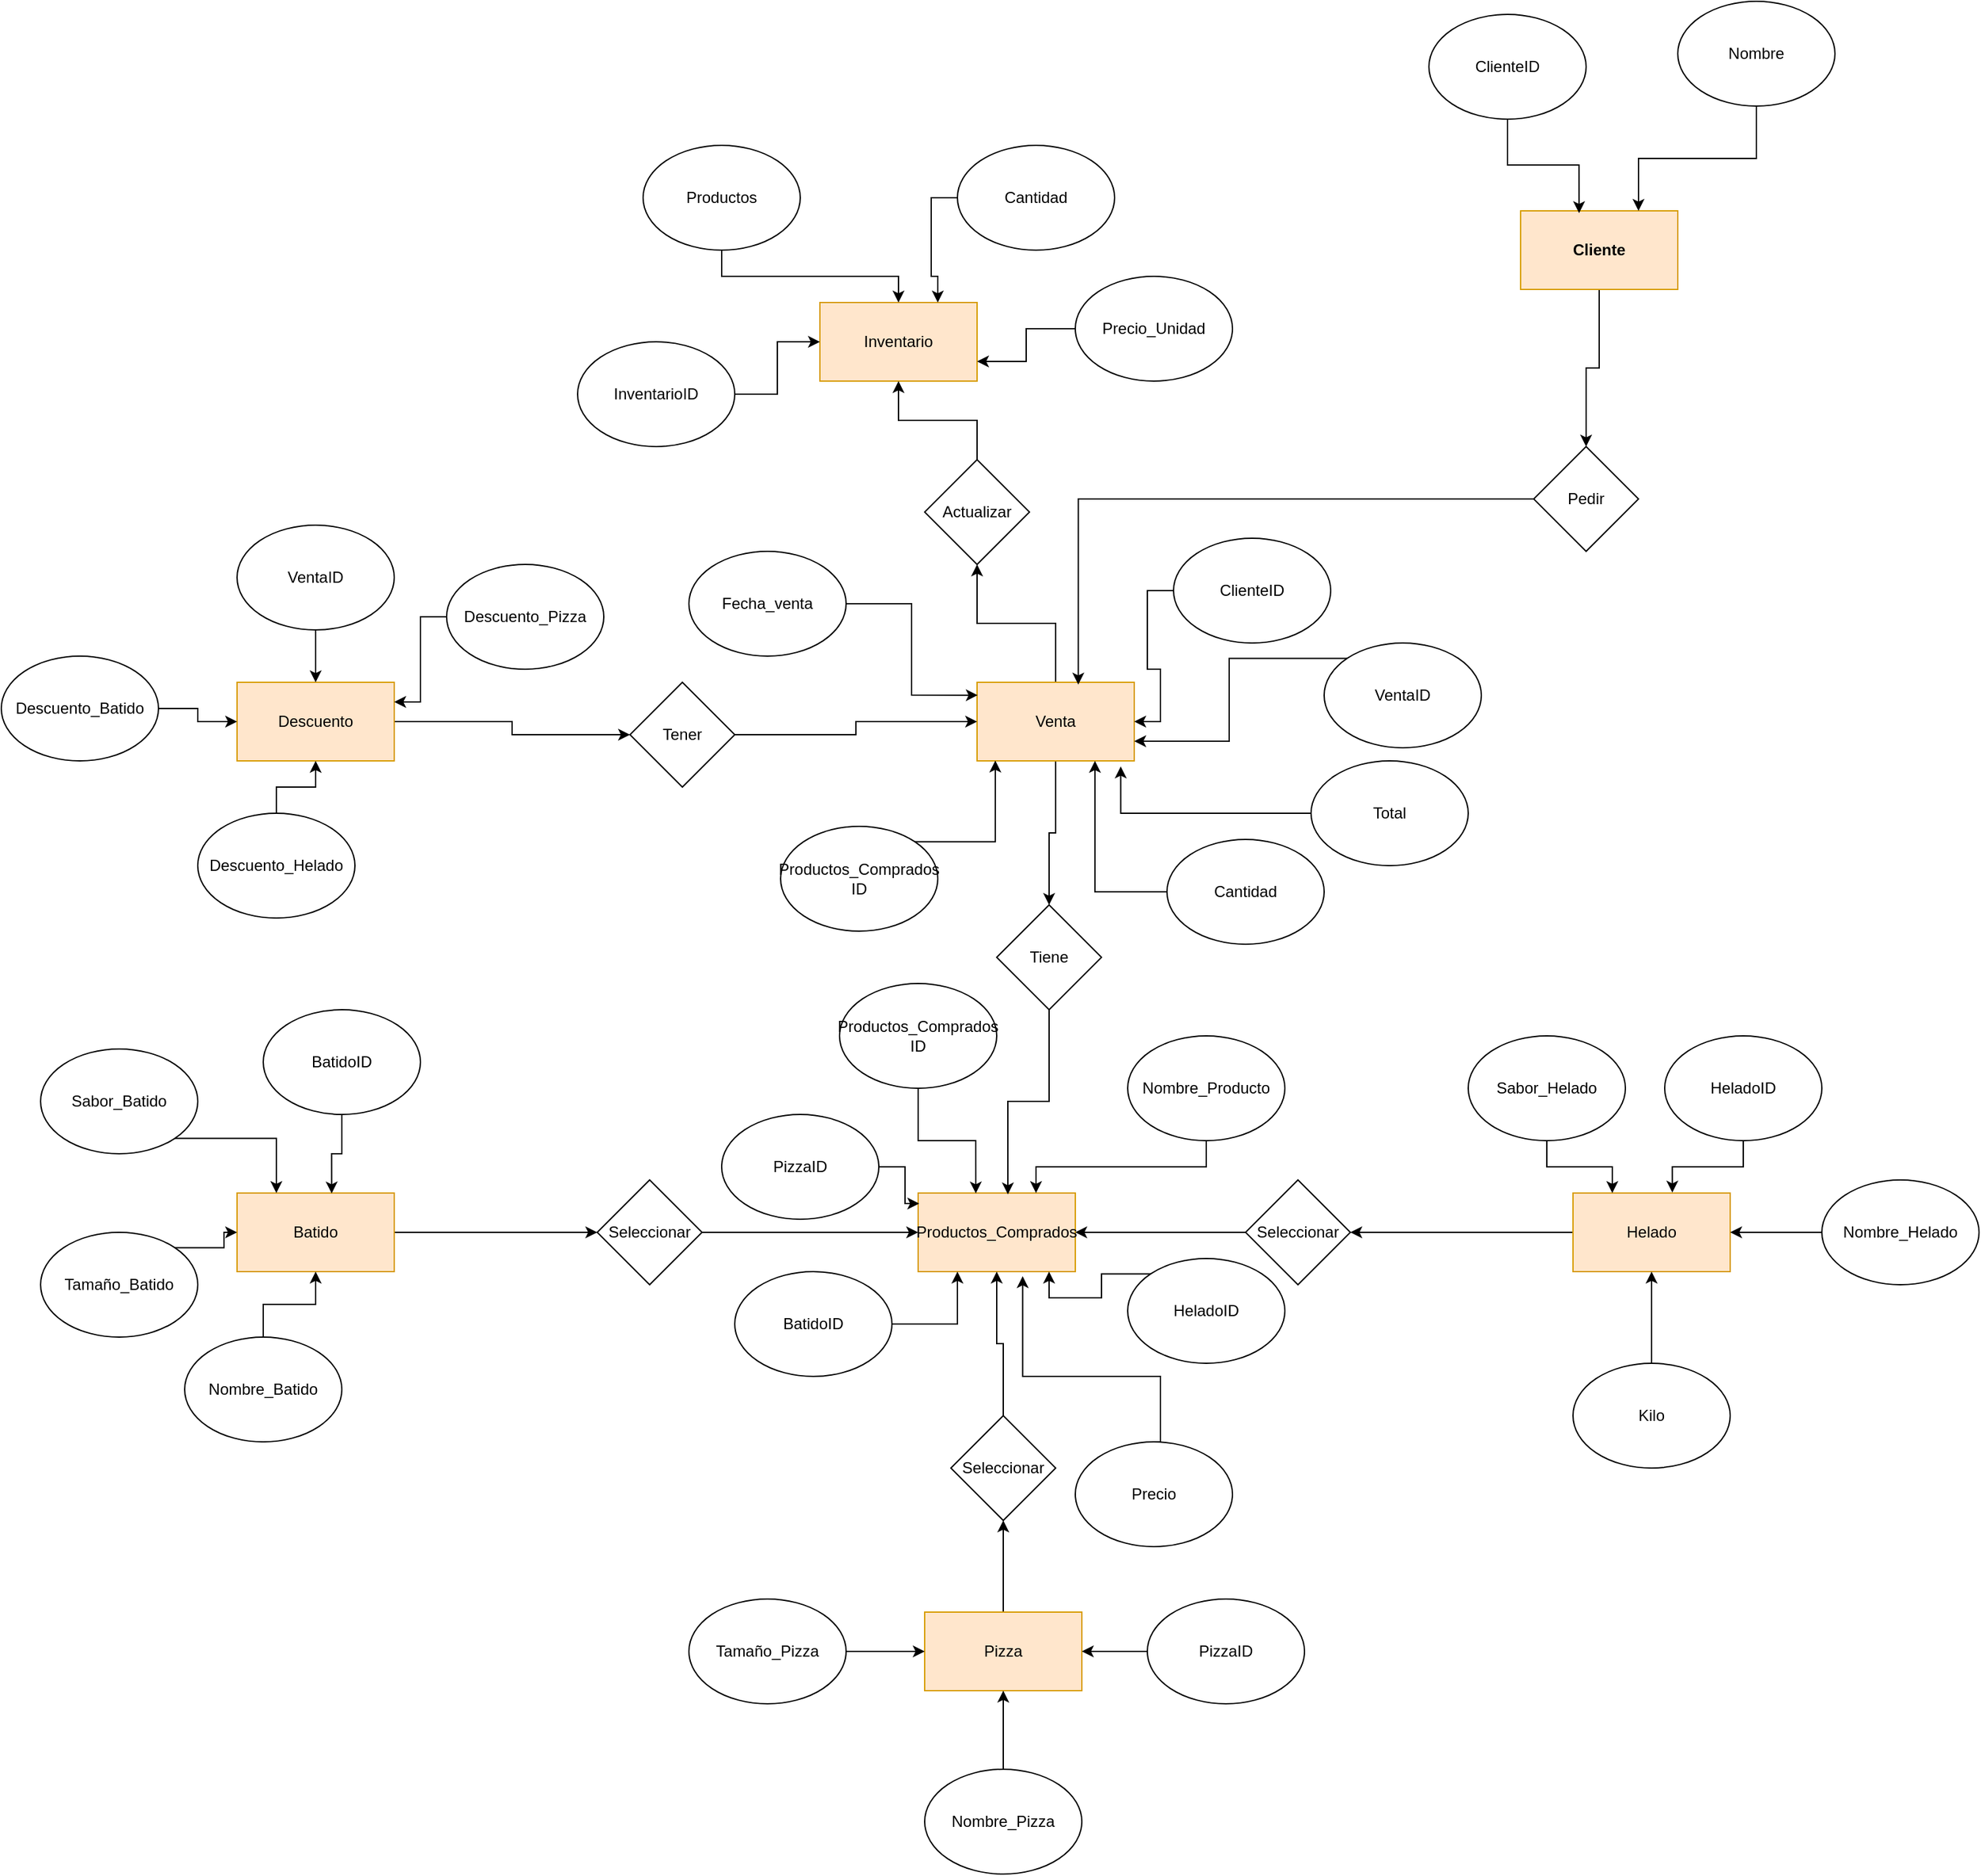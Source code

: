 <mxfile version="21.2.1" type="device">
  <diagram name="Página-1" id="I3HxCtyu9hDzIKTsM6g5">
    <mxGraphModel dx="3400" dy="1730" grid="1" gridSize="10" guides="1" tooltips="1" connect="1" arrows="1" fold="1" page="0" pageScale="1" pageWidth="827" pageHeight="1169" math="0" shadow="0">
      <root>
        <mxCell id="0" />
        <mxCell id="1" parent="0" />
        <mxCell id="dUvJ7xnpU8N0W4q3UFqf-81" value="Productos_Comprados" style="rounded=0;whiteSpace=wrap;html=1;fillColor=#ffe6cc;strokeColor=#d79b00;" parent="1" vertex="1">
          <mxGeometry x="-380" y="840" width="120" height="60" as="geometry" />
        </mxCell>
        <mxCell id="dUvJ7xnpU8N0W4q3UFqf-89" style="edgeStyle=orthogonalEdgeStyle;rounded=0;orthogonalLoop=1;jettySize=auto;html=1;exitX=0.5;exitY=1;exitDx=0;exitDy=0;entryX=0.75;entryY=0;entryDx=0;entryDy=0;" parent="1" source="dUvJ7xnpU8N0W4q3UFqf-82" target="dUvJ7xnpU8N0W4q3UFqf-81" edge="1">
          <mxGeometry relative="1" as="geometry" />
        </mxCell>
        <mxCell id="dUvJ7xnpU8N0W4q3UFqf-82" value="Nombre_Producto" style="ellipse;whiteSpace=wrap;html=1;" parent="1" vertex="1">
          <mxGeometry x="-220" y="720" width="120" height="80" as="geometry" />
        </mxCell>
        <mxCell id="dUvJ7xnpU8N0W4q3UFqf-83" value="Productos_Comprados&lt;br&gt;ID" style="ellipse;whiteSpace=wrap;html=1;" parent="1" vertex="1">
          <mxGeometry x="-440" y="680" width="120" height="80" as="geometry" />
        </mxCell>
        <mxCell id="dUvJ7xnpU8N0W4q3UFqf-84" value="Precio" style="ellipse;whiteSpace=wrap;html=1;" parent="1" vertex="1">
          <mxGeometry x="-260" y="1030" width="120" height="80" as="geometry" />
        </mxCell>
        <mxCell id="dUvJ7xnpU8N0W4q3UFqf-87" style="edgeStyle=orthogonalEdgeStyle;rounded=0;orthogonalLoop=1;jettySize=auto;html=1;exitX=0.5;exitY=0;exitDx=0;exitDy=0;entryX=0.665;entryY=1.058;entryDx=0;entryDy=0;entryPerimeter=0;" parent="1" source="dUvJ7xnpU8N0W4q3UFqf-84" target="dUvJ7xnpU8N0W4q3UFqf-81" edge="1">
          <mxGeometry relative="1" as="geometry">
            <Array as="points">
              <mxPoint x="-195" y="980" />
              <mxPoint x="-300" y="980" />
            </Array>
          </mxGeometry>
        </mxCell>
        <mxCell id="dUvJ7xnpU8N0W4q3UFqf-88" style="edgeStyle=orthogonalEdgeStyle;rounded=0;orthogonalLoop=1;jettySize=auto;html=1;exitX=0.5;exitY=1;exitDx=0;exitDy=0;entryX=0.367;entryY=0.005;entryDx=0;entryDy=0;entryPerimeter=0;" parent="1" source="dUvJ7xnpU8N0W4q3UFqf-83" target="dUvJ7xnpU8N0W4q3UFqf-81" edge="1">
          <mxGeometry relative="1" as="geometry" />
        </mxCell>
        <mxCell id="dUvJ7xnpU8N0W4q3UFqf-163" style="edgeStyle=orthogonalEdgeStyle;rounded=0;orthogonalLoop=1;jettySize=auto;html=1;exitX=0;exitY=0.5;exitDx=0;exitDy=0;entryX=1;entryY=0.5;entryDx=0;entryDy=0;" parent="1" source="dUvJ7xnpU8N0W4q3UFqf-91" target="dUvJ7xnpU8N0W4q3UFqf-160" edge="1">
          <mxGeometry relative="1" as="geometry" />
        </mxCell>
        <mxCell id="dUvJ7xnpU8N0W4q3UFqf-91" value="Helado" style="rounded=0;whiteSpace=wrap;html=1;fillColor=#ffe6cc;strokeColor=#d79b00;" parent="1" vertex="1">
          <mxGeometry x="120" y="840" width="120" height="60" as="geometry" />
        </mxCell>
        <mxCell id="dUvJ7xnpU8N0W4q3UFqf-92" value="HeladoID" style="ellipse;whiteSpace=wrap;html=1;" parent="1" vertex="1">
          <mxGeometry x="190" y="720" width="120" height="80" as="geometry" />
        </mxCell>
        <mxCell id="dUvJ7xnpU8N0W4q3UFqf-104" style="edgeStyle=orthogonalEdgeStyle;rounded=0;orthogonalLoop=1;jettySize=auto;html=1;exitX=0.5;exitY=0;exitDx=0;exitDy=0;entryX=0.5;entryY=1;entryDx=0;entryDy=0;" parent="1" source="dUvJ7xnpU8N0W4q3UFqf-93" target="dUvJ7xnpU8N0W4q3UFqf-91" edge="1">
          <mxGeometry relative="1" as="geometry" />
        </mxCell>
        <mxCell id="dUvJ7xnpU8N0W4q3UFqf-93" value="Kilo" style="ellipse;whiteSpace=wrap;html=1;" parent="1" vertex="1">
          <mxGeometry x="120" y="970" width="120" height="80" as="geometry" />
        </mxCell>
        <mxCell id="dUvJ7xnpU8N0W4q3UFqf-102" style="edgeStyle=orthogonalEdgeStyle;rounded=0;orthogonalLoop=1;jettySize=auto;html=1;exitX=0.5;exitY=1;exitDx=0;exitDy=0;entryX=0.25;entryY=0;entryDx=0;entryDy=0;" parent="1" source="dUvJ7xnpU8N0W4q3UFqf-94" target="dUvJ7xnpU8N0W4q3UFqf-91" edge="1">
          <mxGeometry relative="1" as="geometry" />
        </mxCell>
        <mxCell id="dUvJ7xnpU8N0W4q3UFqf-94" value="Sabor_Helado" style="ellipse;whiteSpace=wrap;html=1;" parent="1" vertex="1">
          <mxGeometry x="40" y="720" width="120" height="80" as="geometry" />
        </mxCell>
        <mxCell id="dUvJ7xnpU8N0W4q3UFqf-103" style="edgeStyle=orthogonalEdgeStyle;rounded=0;orthogonalLoop=1;jettySize=auto;html=1;exitX=0.5;exitY=1;exitDx=0;exitDy=0;entryX=0.632;entryY=-0.006;entryDx=0;entryDy=0;entryPerimeter=0;" parent="1" source="dUvJ7xnpU8N0W4q3UFqf-92" target="dUvJ7xnpU8N0W4q3UFqf-91" edge="1">
          <mxGeometry relative="1" as="geometry" />
        </mxCell>
        <mxCell id="dUvJ7xnpU8N0W4q3UFqf-161" style="edgeStyle=orthogonalEdgeStyle;rounded=0;orthogonalLoop=1;jettySize=auto;html=1;exitX=1;exitY=0.5;exitDx=0;exitDy=0;entryX=0;entryY=0.5;entryDx=0;entryDy=0;" parent="1" source="dUvJ7xnpU8N0W4q3UFqf-105" target="dUvJ7xnpU8N0W4q3UFqf-159" edge="1">
          <mxGeometry relative="1" as="geometry" />
        </mxCell>
        <mxCell id="dUvJ7xnpU8N0W4q3UFqf-105" value="Batido" style="rounded=0;whiteSpace=wrap;html=1;fillColor=#ffe6cc;strokeColor=#d79b00;" parent="1" vertex="1">
          <mxGeometry x="-900" y="840" width="120" height="60" as="geometry" />
        </mxCell>
        <mxCell id="sls0JJjholh__sMR9oss-5" style="edgeStyle=orthogonalEdgeStyle;rounded=0;orthogonalLoop=1;jettySize=auto;html=1;exitX=0.5;exitY=1;exitDx=0;exitDy=0;entryX=0.602;entryY=0.005;entryDx=0;entryDy=0;entryPerimeter=0;" edge="1" parent="1" source="dUvJ7xnpU8N0W4q3UFqf-106" target="dUvJ7xnpU8N0W4q3UFqf-105">
          <mxGeometry relative="1" as="geometry" />
        </mxCell>
        <mxCell id="dUvJ7xnpU8N0W4q3UFqf-106" value="BatidoID" style="ellipse;whiteSpace=wrap;html=1;" parent="1" vertex="1">
          <mxGeometry x="-880" y="700" width="120" height="80" as="geometry" />
        </mxCell>
        <mxCell id="sls0JJjholh__sMR9oss-6" style="edgeStyle=orthogonalEdgeStyle;rounded=0;orthogonalLoop=1;jettySize=auto;html=1;exitX=1;exitY=0;exitDx=0;exitDy=0;entryX=0;entryY=0.5;entryDx=0;entryDy=0;" edge="1" parent="1" source="dUvJ7xnpU8N0W4q3UFqf-107" target="dUvJ7xnpU8N0W4q3UFqf-105">
          <mxGeometry relative="1" as="geometry" />
        </mxCell>
        <mxCell id="dUvJ7xnpU8N0W4q3UFqf-107" value="Tamaño_Batido" style="ellipse;whiteSpace=wrap;html=1;" parent="1" vertex="1">
          <mxGeometry x="-1050" y="870" width="120" height="80" as="geometry" />
        </mxCell>
        <mxCell id="sls0JJjholh__sMR9oss-4" style="edgeStyle=orthogonalEdgeStyle;rounded=0;orthogonalLoop=1;jettySize=auto;html=1;exitX=1;exitY=1;exitDx=0;exitDy=0;entryX=0.25;entryY=0;entryDx=0;entryDy=0;" edge="1" parent="1" source="dUvJ7xnpU8N0W4q3UFqf-109" target="dUvJ7xnpU8N0W4q3UFqf-105">
          <mxGeometry relative="1" as="geometry" />
        </mxCell>
        <mxCell id="dUvJ7xnpU8N0W4q3UFqf-109" value="Sabor_Batido" style="ellipse;whiteSpace=wrap;html=1;" parent="1" vertex="1">
          <mxGeometry x="-1050" y="730" width="120" height="80" as="geometry" />
        </mxCell>
        <mxCell id="dUvJ7xnpU8N0W4q3UFqf-165" style="edgeStyle=orthogonalEdgeStyle;rounded=0;orthogonalLoop=1;jettySize=auto;html=1;exitX=0.5;exitY=0;exitDx=0;exitDy=0;entryX=0.5;entryY=1;entryDx=0;entryDy=0;" parent="1" source="dUvJ7xnpU8N0W4q3UFqf-110" target="dUvJ7xnpU8N0W4q3UFqf-158" edge="1">
          <mxGeometry relative="1" as="geometry" />
        </mxCell>
        <mxCell id="dUvJ7xnpU8N0W4q3UFqf-110" value="Pizza" style="rounded=0;whiteSpace=wrap;html=1;fillColor=#ffe6cc;strokeColor=#d79b00;" parent="1" vertex="1">
          <mxGeometry x="-375" y="1160" width="120" height="60" as="geometry" />
        </mxCell>
        <mxCell id="dUvJ7xnpU8N0W4q3UFqf-115" style="edgeStyle=orthogonalEdgeStyle;rounded=0;orthogonalLoop=1;jettySize=auto;html=1;exitX=0;exitY=0.5;exitDx=0;exitDy=0;entryX=1;entryY=0.5;entryDx=0;entryDy=0;" parent="1" source="dUvJ7xnpU8N0W4q3UFqf-111" target="dUvJ7xnpU8N0W4q3UFqf-110" edge="1">
          <mxGeometry relative="1" as="geometry" />
        </mxCell>
        <mxCell id="dUvJ7xnpU8N0W4q3UFqf-111" value="PizzaID" style="ellipse;whiteSpace=wrap;html=1;" parent="1" vertex="1">
          <mxGeometry x="-205" y="1150" width="120" height="80" as="geometry" />
        </mxCell>
        <mxCell id="dUvJ7xnpU8N0W4q3UFqf-114" style="edgeStyle=orthogonalEdgeStyle;rounded=0;orthogonalLoop=1;jettySize=auto;html=1;exitX=1;exitY=0.5;exitDx=0;exitDy=0;entryX=0;entryY=0.5;entryDx=0;entryDy=0;" parent="1" source="dUvJ7xnpU8N0W4q3UFqf-112" target="dUvJ7xnpU8N0W4q3UFqf-110" edge="1">
          <mxGeometry relative="1" as="geometry" />
        </mxCell>
        <mxCell id="dUvJ7xnpU8N0W4q3UFqf-112" value="Tamaño_Pizza" style="ellipse;whiteSpace=wrap;html=1;" parent="1" vertex="1">
          <mxGeometry x="-555" y="1150" width="120" height="80" as="geometry" />
        </mxCell>
        <mxCell id="dUvJ7xnpU8N0W4q3UFqf-116" style="edgeStyle=orthogonalEdgeStyle;rounded=0;orthogonalLoop=1;jettySize=auto;html=1;exitX=0.5;exitY=0;exitDx=0;exitDy=0;entryX=0.5;entryY=1;entryDx=0;entryDy=0;" parent="1" source="dUvJ7xnpU8N0W4q3UFqf-113" target="dUvJ7xnpU8N0W4q3UFqf-110" edge="1">
          <mxGeometry relative="1" as="geometry" />
        </mxCell>
        <mxCell id="dUvJ7xnpU8N0W4q3UFqf-113" value="Nombre_Pizza" style="ellipse;whiteSpace=wrap;html=1;" parent="1" vertex="1">
          <mxGeometry x="-375" y="1280" width="120" height="80" as="geometry" />
        </mxCell>
        <mxCell id="dUvJ7xnpU8N0W4q3UFqf-156" style="edgeStyle=orthogonalEdgeStyle;rounded=0;orthogonalLoop=1;jettySize=auto;html=1;exitX=0.5;exitY=1;exitDx=0;exitDy=0;" parent="1" source="dUvJ7xnpU8N0W4q3UFqf-117" target="dUvJ7xnpU8N0W4q3UFqf-149" edge="1">
          <mxGeometry relative="1" as="geometry" />
        </mxCell>
        <mxCell id="sls0JJjholh__sMR9oss-10" style="edgeStyle=orthogonalEdgeStyle;rounded=0;orthogonalLoop=1;jettySize=auto;html=1;exitX=0.5;exitY=0;exitDx=0;exitDy=0;entryX=0.5;entryY=1;entryDx=0;entryDy=0;" edge="1" parent="1" source="dUvJ7xnpU8N0W4q3UFqf-117" target="dUvJ7xnpU8N0W4q3UFqf-182">
          <mxGeometry relative="1" as="geometry" />
        </mxCell>
        <mxCell id="dUvJ7xnpU8N0W4q3UFqf-117" value="Venta" style="rounded=0;whiteSpace=wrap;html=1;fillColor=#ffe6cc;strokeColor=#d79b00;" parent="1" vertex="1">
          <mxGeometry x="-335" y="450" width="120" height="60" as="geometry" />
        </mxCell>
        <mxCell id="dUvJ7xnpU8N0W4q3UFqf-118" value="VentaID" style="ellipse;whiteSpace=wrap;html=1;" parent="1" vertex="1">
          <mxGeometry x="-70" y="420" width="120" height="80" as="geometry" />
        </mxCell>
        <mxCell id="dUvJ7xnpU8N0W4q3UFqf-119" value="Fecha_venta" style="ellipse;whiteSpace=wrap;html=1;" parent="1" vertex="1">
          <mxGeometry x="-555" y="350" width="120" height="80" as="geometry" />
        </mxCell>
        <mxCell id="dUvJ7xnpU8N0W4q3UFqf-127" style="edgeStyle=orthogonalEdgeStyle;rounded=0;orthogonalLoop=1;jettySize=auto;html=1;entryX=0.914;entryY=1.071;entryDx=0;entryDy=0;entryPerimeter=0;" parent="1" source="dUvJ7xnpU8N0W4q3UFqf-120" target="dUvJ7xnpU8N0W4q3UFqf-117" edge="1">
          <mxGeometry relative="1" as="geometry">
            <mxPoint x="-390" y="600" as="sourcePoint" />
            <mxPoint x="-300" y="520" as="targetPoint" />
            <Array as="points">
              <mxPoint x="-30" y="550" />
              <mxPoint x="-225" y="550" />
            </Array>
          </mxGeometry>
        </mxCell>
        <mxCell id="dUvJ7xnpU8N0W4q3UFqf-120" value="Total" style="ellipse;whiteSpace=wrap;html=1;" parent="1" vertex="1">
          <mxGeometry x="-80" y="510" width="120" height="80" as="geometry" />
        </mxCell>
        <mxCell id="dUvJ7xnpU8N0W4q3UFqf-121" value="ClienteID" style="ellipse;whiteSpace=wrap;html=1;" parent="1" vertex="1">
          <mxGeometry x="-185" y="340" width="120" height="80" as="geometry" />
        </mxCell>
        <mxCell id="dUvJ7xnpU8N0W4q3UFqf-124" style="edgeStyle=orthogonalEdgeStyle;rounded=0;orthogonalLoop=1;jettySize=auto;html=1;exitX=1;exitY=0.5;exitDx=0;exitDy=0;entryX=0.004;entryY=0.164;entryDx=0;entryDy=0;entryPerimeter=0;" parent="1" source="dUvJ7xnpU8N0W4q3UFqf-119" target="dUvJ7xnpU8N0W4q3UFqf-117" edge="1">
          <mxGeometry relative="1" as="geometry" />
        </mxCell>
        <mxCell id="dUvJ7xnpU8N0W4q3UFqf-126" style="edgeStyle=orthogonalEdgeStyle;rounded=0;orthogonalLoop=1;jettySize=auto;html=1;exitX=0;exitY=0.5;exitDx=0;exitDy=0;entryX=1;entryY=0.5;entryDx=0;entryDy=0;" parent="1" source="dUvJ7xnpU8N0W4q3UFqf-121" target="dUvJ7xnpU8N0W4q3UFqf-117" edge="1">
          <mxGeometry relative="1" as="geometry" />
        </mxCell>
        <mxCell id="dUvJ7xnpU8N0W4q3UFqf-128" style="edgeStyle=orthogonalEdgeStyle;rounded=0;orthogonalLoop=1;jettySize=auto;html=1;exitX=0;exitY=0;exitDx=0;exitDy=0;entryX=1;entryY=0.75;entryDx=0;entryDy=0;" parent="1" source="dUvJ7xnpU8N0W4q3UFqf-118" target="dUvJ7xnpU8N0W4q3UFqf-117" edge="1">
          <mxGeometry relative="1" as="geometry" />
        </mxCell>
        <mxCell id="dUvJ7xnpU8N0W4q3UFqf-133" value="Pedir" style="rhombus;whiteSpace=wrap;html=1;" parent="1" vertex="1">
          <mxGeometry x="90" y="270" width="80" height="80" as="geometry" />
        </mxCell>
        <mxCell id="dUvJ7xnpU8N0W4q3UFqf-135" style="edgeStyle=orthogonalEdgeStyle;rounded=0;orthogonalLoop=1;jettySize=auto;html=1;entryX=0.644;entryY=0.029;entryDx=0;entryDy=0;entryPerimeter=0;" parent="1" source="dUvJ7xnpU8N0W4q3UFqf-133" target="dUvJ7xnpU8N0W4q3UFqf-117" edge="1">
          <mxGeometry relative="1" as="geometry" />
        </mxCell>
        <mxCell id="dUvJ7xnpU8N0W4q3UFqf-138" style="edgeStyle=orthogonalEdgeStyle;rounded=0;orthogonalLoop=1;jettySize=auto;html=1;entryX=0.5;entryY=0;entryDx=0;entryDy=0;" parent="1" source="dUvJ7xnpU8N0W4q3UFqf-139" target="dUvJ7xnpU8N0W4q3UFqf-133" edge="1">
          <mxGeometry relative="1" as="geometry">
            <mxPoint x="140" y="220" as="targetPoint" />
          </mxGeometry>
        </mxCell>
        <mxCell id="dUvJ7xnpU8N0W4q3UFqf-139" value="&lt;b&gt;Cliente&lt;/b&gt;" style="rounded=0;whiteSpace=wrap;html=1;fillColor=#ffe6cc;strokeColor=#d79b00;" parent="1" vertex="1">
          <mxGeometry x="80" y="90" width="120" height="60" as="geometry" />
        </mxCell>
        <mxCell id="dUvJ7xnpU8N0W4q3UFqf-140" style="edgeStyle=orthogonalEdgeStyle;rounded=0;orthogonalLoop=1;jettySize=auto;html=1;exitX=0.5;exitY=1;exitDx=0;exitDy=0;entryX=0.75;entryY=0;entryDx=0;entryDy=0;" parent="1" source="dUvJ7xnpU8N0W4q3UFqf-141" target="dUvJ7xnpU8N0W4q3UFqf-139" edge="1">
          <mxGeometry relative="1" as="geometry" />
        </mxCell>
        <mxCell id="dUvJ7xnpU8N0W4q3UFqf-141" value="Nombre" style="ellipse;whiteSpace=wrap;html=1;" parent="1" vertex="1">
          <mxGeometry x="200" y="-70" width="120" height="80" as="geometry" />
        </mxCell>
        <mxCell id="dUvJ7xnpU8N0W4q3UFqf-149" value="Tiene" style="rhombus;whiteSpace=wrap;html=1;" parent="1" vertex="1">
          <mxGeometry x="-320" y="620" width="80" height="80" as="geometry" />
        </mxCell>
        <mxCell id="dUvJ7xnpU8N0W4q3UFqf-152" style="edgeStyle=orthogonalEdgeStyle;rounded=0;orthogonalLoop=1;jettySize=auto;html=1;exitX=0;exitY=0.5;exitDx=0;exitDy=0;entryX=0.75;entryY=1;entryDx=0;entryDy=0;" parent="1" source="dUvJ7xnpU8N0W4q3UFqf-150" target="dUvJ7xnpU8N0W4q3UFqf-117" edge="1">
          <mxGeometry relative="1" as="geometry" />
        </mxCell>
        <mxCell id="dUvJ7xnpU8N0W4q3UFqf-150" value="Cantidad" style="ellipse;whiteSpace=wrap;html=1;" parent="1" vertex="1">
          <mxGeometry x="-190" y="570" width="120" height="80" as="geometry" />
        </mxCell>
        <mxCell id="dUvJ7xnpU8N0W4q3UFqf-151" value="Productos_Comprados&lt;br&gt;ID" style="ellipse;whiteSpace=wrap;html=1;" parent="1" vertex="1">
          <mxGeometry x="-485" y="560" width="120" height="80" as="geometry" />
        </mxCell>
        <mxCell id="dUvJ7xnpU8N0W4q3UFqf-153" style="edgeStyle=orthogonalEdgeStyle;rounded=0;orthogonalLoop=1;jettySize=auto;html=1;exitX=1;exitY=0;exitDx=0;exitDy=0;entryX=0.116;entryY=0.996;entryDx=0;entryDy=0;entryPerimeter=0;" parent="1" source="dUvJ7xnpU8N0W4q3UFqf-151" target="dUvJ7xnpU8N0W4q3UFqf-117" edge="1">
          <mxGeometry relative="1" as="geometry" />
        </mxCell>
        <mxCell id="dUvJ7xnpU8N0W4q3UFqf-157" style="edgeStyle=orthogonalEdgeStyle;rounded=0;orthogonalLoop=1;jettySize=auto;html=1;exitX=0.5;exitY=1;exitDx=0;exitDy=0;entryX=0.571;entryY=0.017;entryDx=0;entryDy=0;entryPerimeter=0;" parent="1" source="dUvJ7xnpU8N0W4q3UFqf-149" target="dUvJ7xnpU8N0W4q3UFqf-81" edge="1">
          <mxGeometry relative="1" as="geometry" />
        </mxCell>
        <mxCell id="dUvJ7xnpU8N0W4q3UFqf-166" style="edgeStyle=orthogonalEdgeStyle;rounded=0;orthogonalLoop=1;jettySize=auto;html=1;exitX=0.5;exitY=0;exitDx=0;exitDy=0;entryX=0.5;entryY=1;entryDx=0;entryDy=0;" parent="1" source="dUvJ7xnpU8N0W4q3UFqf-158" target="dUvJ7xnpU8N0W4q3UFqf-81" edge="1">
          <mxGeometry relative="1" as="geometry" />
        </mxCell>
        <mxCell id="dUvJ7xnpU8N0W4q3UFqf-158" value="Seleccionar" style="rhombus;whiteSpace=wrap;html=1;" parent="1" vertex="1">
          <mxGeometry x="-355" y="1010" width="80" height="80" as="geometry" />
        </mxCell>
        <mxCell id="dUvJ7xnpU8N0W4q3UFqf-162" style="edgeStyle=orthogonalEdgeStyle;rounded=0;orthogonalLoop=1;jettySize=auto;html=1;exitX=1;exitY=0.5;exitDx=0;exitDy=0;entryX=0;entryY=0.5;entryDx=0;entryDy=0;" parent="1" source="dUvJ7xnpU8N0W4q3UFqf-159" target="dUvJ7xnpU8N0W4q3UFqf-81" edge="1">
          <mxGeometry relative="1" as="geometry" />
        </mxCell>
        <mxCell id="dUvJ7xnpU8N0W4q3UFqf-159" value="Seleccionar" style="rhombus;whiteSpace=wrap;html=1;" parent="1" vertex="1">
          <mxGeometry x="-625" y="830" width="80" height="80" as="geometry" />
        </mxCell>
        <mxCell id="dUvJ7xnpU8N0W4q3UFqf-164" style="edgeStyle=orthogonalEdgeStyle;rounded=0;orthogonalLoop=1;jettySize=auto;html=1;exitX=0;exitY=0.5;exitDx=0;exitDy=0;entryX=1;entryY=0.5;entryDx=0;entryDy=0;" parent="1" source="dUvJ7xnpU8N0W4q3UFqf-160" target="dUvJ7xnpU8N0W4q3UFqf-81" edge="1">
          <mxGeometry relative="1" as="geometry" />
        </mxCell>
        <mxCell id="dUvJ7xnpU8N0W4q3UFqf-160" value="Seleccionar" style="rhombus;whiteSpace=wrap;html=1;" parent="1" vertex="1">
          <mxGeometry x="-130" y="830" width="80" height="80" as="geometry" />
        </mxCell>
        <mxCell id="dUvJ7xnpU8N0W4q3UFqf-167" value="ClienteID" style="ellipse;whiteSpace=wrap;html=1;" parent="1" vertex="1">
          <mxGeometry x="10" y="-60" width="120" height="80" as="geometry" />
        </mxCell>
        <mxCell id="dUvJ7xnpU8N0W4q3UFqf-168" style="edgeStyle=orthogonalEdgeStyle;rounded=0;orthogonalLoop=1;jettySize=auto;html=1;exitX=0.5;exitY=1;exitDx=0;exitDy=0;entryX=0.372;entryY=0.029;entryDx=0;entryDy=0;entryPerimeter=0;" parent="1" source="dUvJ7xnpU8N0W4q3UFqf-167" target="dUvJ7xnpU8N0W4q3UFqf-139" edge="1">
          <mxGeometry relative="1" as="geometry" />
        </mxCell>
        <mxCell id="dUvJ7xnpU8N0W4q3UFqf-175" value="Inventario" style="rounded=0;whiteSpace=wrap;html=1;fillColor=#ffe6cc;strokeColor=#d79b00;" parent="1" vertex="1">
          <mxGeometry x="-455" y="160" width="120" height="60" as="geometry" />
        </mxCell>
        <mxCell id="dUvJ7xnpU8N0W4q3UFqf-187" style="edgeStyle=orthogonalEdgeStyle;rounded=0;orthogonalLoop=1;jettySize=auto;html=1;exitX=0.5;exitY=1;exitDx=0;exitDy=0;" parent="1" source="dUvJ7xnpU8N0W4q3UFqf-176" target="dUvJ7xnpU8N0W4q3UFqf-175" edge="1">
          <mxGeometry relative="1" as="geometry" />
        </mxCell>
        <mxCell id="dUvJ7xnpU8N0W4q3UFqf-176" value="Productos" style="ellipse;whiteSpace=wrap;html=1;" parent="1" vertex="1">
          <mxGeometry x="-590" y="40" width="120" height="80" as="geometry" />
        </mxCell>
        <mxCell id="dUvJ7xnpU8N0W4q3UFqf-188" style="edgeStyle=orthogonalEdgeStyle;rounded=0;orthogonalLoop=1;jettySize=auto;html=1;exitX=0;exitY=0.5;exitDx=0;exitDy=0;entryX=0.75;entryY=0;entryDx=0;entryDy=0;" parent="1" source="dUvJ7xnpU8N0W4q3UFqf-179" target="dUvJ7xnpU8N0W4q3UFqf-175" edge="1">
          <mxGeometry relative="1" as="geometry" />
        </mxCell>
        <mxCell id="dUvJ7xnpU8N0W4q3UFqf-179" value="Cantidad" style="ellipse;whiteSpace=wrap;html=1;" parent="1" vertex="1">
          <mxGeometry x="-350" y="40" width="120" height="80" as="geometry" />
        </mxCell>
        <mxCell id="dUvJ7xnpU8N0W4q3UFqf-185" style="edgeStyle=orthogonalEdgeStyle;rounded=0;orthogonalLoop=1;jettySize=auto;html=1;exitX=0;exitY=0.5;exitDx=0;exitDy=0;entryX=1;entryY=0.75;entryDx=0;entryDy=0;" parent="1" source="dUvJ7xnpU8N0W4q3UFqf-180" target="dUvJ7xnpU8N0W4q3UFqf-175" edge="1">
          <mxGeometry relative="1" as="geometry" />
        </mxCell>
        <mxCell id="dUvJ7xnpU8N0W4q3UFqf-180" value="Precio_Unidad" style="ellipse;whiteSpace=wrap;html=1;" parent="1" vertex="1">
          <mxGeometry x="-260" y="140" width="120" height="80" as="geometry" />
        </mxCell>
        <mxCell id="dUvJ7xnpU8N0W4q3UFqf-186" style="edgeStyle=orthogonalEdgeStyle;rounded=0;orthogonalLoop=1;jettySize=auto;html=1;exitX=1;exitY=0.5;exitDx=0;exitDy=0;" parent="1" source="dUvJ7xnpU8N0W4q3UFqf-181" target="dUvJ7xnpU8N0W4q3UFqf-175" edge="1">
          <mxGeometry relative="1" as="geometry" />
        </mxCell>
        <mxCell id="dUvJ7xnpU8N0W4q3UFqf-181" value="InventarioID" style="ellipse;whiteSpace=wrap;html=1;" parent="1" vertex="1">
          <mxGeometry x="-640" y="190" width="120" height="80" as="geometry" />
        </mxCell>
        <mxCell id="sls0JJjholh__sMR9oss-11" style="edgeStyle=orthogonalEdgeStyle;rounded=0;orthogonalLoop=1;jettySize=auto;html=1;exitX=0.5;exitY=0;exitDx=0;exitDy=0;entryX=0.5;entryY=1;entryDx=0;entryDy=0;" edge="1" parent="1" source="dUvJ7xnpU8N0W4q3UFqf-182" target="dUvJ7xnpU8N0W4q3UFqf-175">
          <mxGeometry relative="1" as="geometry" />
        </mxCell>
        <mxCell id="dUvJ7xnpU8N0W4q3UFqf-182" value="Actualizar" style="rhombus;whiteSpace=wrap;html=1;" parent="1" vertex="1">
          <mxGeometry x="-375" y="280" width="80" height="80" as="geometry" />
        </mxCell>
        <mxCell id="sls0JJjholh__sMR9oss-2" style="edgeStyle=orthogonalEdgeStyle;rounded=0;orthogonalLoop=1;jettySize=auto;html=1;exitX=0;exitY=0.5;exitDx=0;exitDy=0;entryX=1;entryY=0.5;entryDx=0;entryDy=0;" edge="1" parent="1" source="sls0JJjholh__sMR9oss-1" target="dUvJ7xnpU8N0W4q3UFqf-91">
          <mxGeometry relative="1" as="geometry" />
        </mxCell>
        <mxCell id="sls0JJjholh__sMR9oss-1" value="Nombre_Helado" style="ellipse;whiteSpace=wrap;html=1;" vertex="1" parent="1">
          <mxGeometry x="310" y="830" width="120" height="80" as="geometry" />
        </mxCell>
        <mxCell id="sls0JJjholh__sMR9oss-7" style="edgeStyle=orthogonalEdgeStyle;rounded=0;orthogonalLoop=1;jettySize=auto;html=1;exitX=0.5;exitY=0;exitDx=0;exitDy=0;entryX=0.5;entryY=1;entryDx=0;entryDy=0;" edge="1" parent="1" source="sls0JJjholh__sMR9oss-3" target="dUvJ7xnpU8N0W4q3UFqf-105">
          <mxGeometry relative="1" as="geometry" />
        </mxCell>
        <mxCell id="sls0JJjholh__sMR9oss-3" value="Nombre_Batido" style="ellipse;whiteSpace=wrap;html=1;" vertex="1" parent="1">
          <mxGeometry x="-940" y="950" width="120" height="80" as="geometry" />
        </mxCell>
        <mxCell id="sls0JJjholh__sMR9oss-35" style="edgeStyle=orthogonalEdgeStyle;rounded=0;orthogonalLoop=1;jettySize=auto;html=1;exitX=1;exitY=0.5;exitDx=0;exitDy=0;entryX=0;entryY=0.5;entryDx=0;entryDy=0;" edge="1" parent="1" source="sls0JJjholh__sMR9oss-8" target="sls0JJjholh__sMR9oss-34">
          <mxGeometry relative="1" as="geometry" />
        </mxCell>
        <mxCell id="sls0JJjholh__sMR9oss-8" value="Descuento" style="rounded=0;whiteSpace=wrap;html=1;fillColor=#ffe6cc;strokeColor=#d79b00;" vertex="1" parent="1">
          <mxGeometry x="-900" y="450" width="120" height="60" as="geometry" />
        </mxCell>
        <mxCell id="sls0JJjholh__sMR9oss-20" style="edgeStyle=orthogonalEdgeStyle;rounded=0;orthogonalLoop=1;jettySize=auto;html=1;exitX=1;exitY=0.5;exitDx=0;exitDy=0;entryX=0.25;entryY=1;entryDx=0;entryDy=0;" edge="1" parent="1" source="sls0JJjholh__sMR9oss-16" target="dUvJ7xnpU8N0W4q3UFqf-81">
          <mxGeometry relative="1" as="geometry" />
        </mxCell>
        <mxCell id="sls0JJjholh__sMR9oss-16" value="BatidoID" style="ellipse;whiteSpace=wrap;html=1;" vertex="1" parent="1">
          <mxGeometry x="-520" y="900" width="120" height="80" as="geometry" />
        </mxCell>
        <mxCell id="sls0JJjholh__sMR9oss-22" style="edgeStyle=orthogonalEdgeStyle;rounded=0;orthogonalLoop=1;jettySize=auto;html=1;exitX=1;exitY=0.5;exitDx=0;exitDy=0;entryX=0.007;entryY=0.134;entryDx=0;entryDy=0;entryPerimeter=0;" edge="1" parent="1" source="sls0JJjholh__sMR9oss-17" target="dUvJ7xnpU8N0W4q3UFqf-81">
          <mxGeometry relative="1" as="geometry" />
        </mxCell>
        <mxCell id="sls0JJjholh__sMR9oss-17" value="PizzaID" style="ellipse;whiteSpace=wrap;html=1;" vertex="1" parent="1">
          <mxGeometry x="-530" y="780" width="120" height="80" as="geometry" />
        </mxCell>
        <mxCell id="sls0JJjholh__sMR9oss-23" style="edgeStyle=orthogonalEdgeStyle;rounded=0;orthogonalLoop=1;jettySize=auto;html=1;exitX=0;exitY=0;exitDx=0;exitDy=0;entryX=0.833;entryY=1;entryDx=0;entryDy=0;entryPerimeter=0;" edge="1" parent="1" source="sls0JJjholh__sMR9oss-18" target="dUvJ7xnpU8N0W4q3UFqf-81">
          <mxGeometry relative="1" as="geometry" />
        </mxCell>
        <mxCell id="sls0JJjholh__sMR9oss-18" value="HeladoID" style="ellipse;whiteSpace=wrap;html=1;" vertex="1" parent="1">
          <mxGeometry x="-220" y="890" width="120" height="80" as="geometry" />
        </mxCell>
        <mxCell id="sls0JJjholh__sMR9oss-25" style="edgeStyle=orthogonalEdgeStyle;rounded=0;orthogonalLoop=1;jettySize=auto;html=1;exitX=0.5;exitY=1;exitDx=0;exitDy=0;" edge="1" parent="1" source="sls0JJjholh__sMR9oss-24" target="sls0JJjholh__sMR9oss-8">
          <mxGeometry relative="1" as="geometry" />
        </mxCell>
        <mxCell id="sls0JJjholh__sMR9oss-24" value="VentaID" style="ellipse;whiteSpace=wrap;html=1;" vertex="1" parent="1">
          <mxGeometry x="-900" y="330" width="120" height="80" as="geometry" />
        </mxCell>
        <mxCell id="sls0JJjholh__sMR9oss-29" style="edgeStyle=orthogonalEdgeStyle;rounded=0;orthogonalLoop=1;jettySize=auto;html=1;exitX=1;exitY=0.5;exitDx=0;exitDy=0;" edge="1" parent="1" source="sls0JJjholh__sMR9oss-26" target="sls0JJjholh__sMR9oss-8">
          <mxGeometry relative="1" as="geometry" />
        </mxCell>
        <mxCell id="sls0JJjholh__sMR9oss-26" value="Descuento_Batido" style="ellipse;whiteSpace=wrap;html=1;" vertex="1" parent="1">
          <mxGeometry x="-1080" y="430" width="120" height="80" as="geometry" />
        </mxCell>
        <mxCell id="sls0JJjholh__sMR9oss-33" style="edgeStyle=orthogonalEdgeStyle;rounded=0;orthogonalLoop=1;jettySize=auto;html=1;exitX=0;exitY=0.5;exitDx=0;exitDy=0;entryX=1;entryY=0.25;entryDx=0;entryDy=0;" edge="1" parent="1" source="sls0JJjholh__sMR9oss-27" target="sls0JJjholh__sMR9oss-8">
          <mxGeometry relative="1" as="geometry" />
        </mxCell>
        <mxCell id="sls0JJjholh__sMR9oss-27" value="Descuento_Pizza" style="ellipse;whiteSpace=wrap;html=1;" vertex="1" parent="1">
          <mxGeometry x="-740" y="360" width="120" height="80" as="geometry" />
        </mxCell>
        <mxCell id="sls0JJjholh__sMR9oss-31" style="edgeStyle=orthogonalEdgeStyle;rounded=0;orthogonalLoop=1;jettySize=auto;html=1;exitX=0.5;exitY=0;exitDx=0;exitDy=0;entryX=0.5;entryY=1;entryDx=0;entryDy=0;" edge="1" parent="1" source="sls0JJjholh__sMR9oss-28" target="sls0JJjholh__sMR9oss-8">
          <mxGeometry relative="1" as="geometry" />
        </mxCell>
        <mxCell id="sls0JJjholh__sMR9oss-28" value="Descuento_Helado" style="ellipse;whiteSpace=wrap;html=1;" vertex="1" parent="1">
          <mxGeometry x="-930" y="550" width="120" height="80" as="geometry" />
        </mxCell>
        <mxCell id="sls0JJjholh__sMR9oss-36" style="edgeStyle=orthogonalEdgeStyle;rounded=0;orthogonalLoop=1;jettySize=auto;html=1;exitX=1;exitY=0.5;exitDx=0;exitDy=0;entryX=0;entryY=0.5;entryDx=0;entryDy=0;" edge="1" parent="1" source="sls0JJjholh__sMR9oss-34" target="dUvJ7xnpU8N0W4q3UFqf-117">
          <mxGeometry relative="1" as="geometry" />
        </mxCell>
        <mxCell id="sls0JJjholh__sMR9oss-34" value="Tener" style="rhombus;whiteSpace=wrap;html=1;" vertex="1" parent="1">
          <mxGeometry x="-600" y="450" width="80" height="80" as="geometry" />
        </mxCell>
      </root>
    </mxGraphModel>
  </diagram>
</mxfile>
